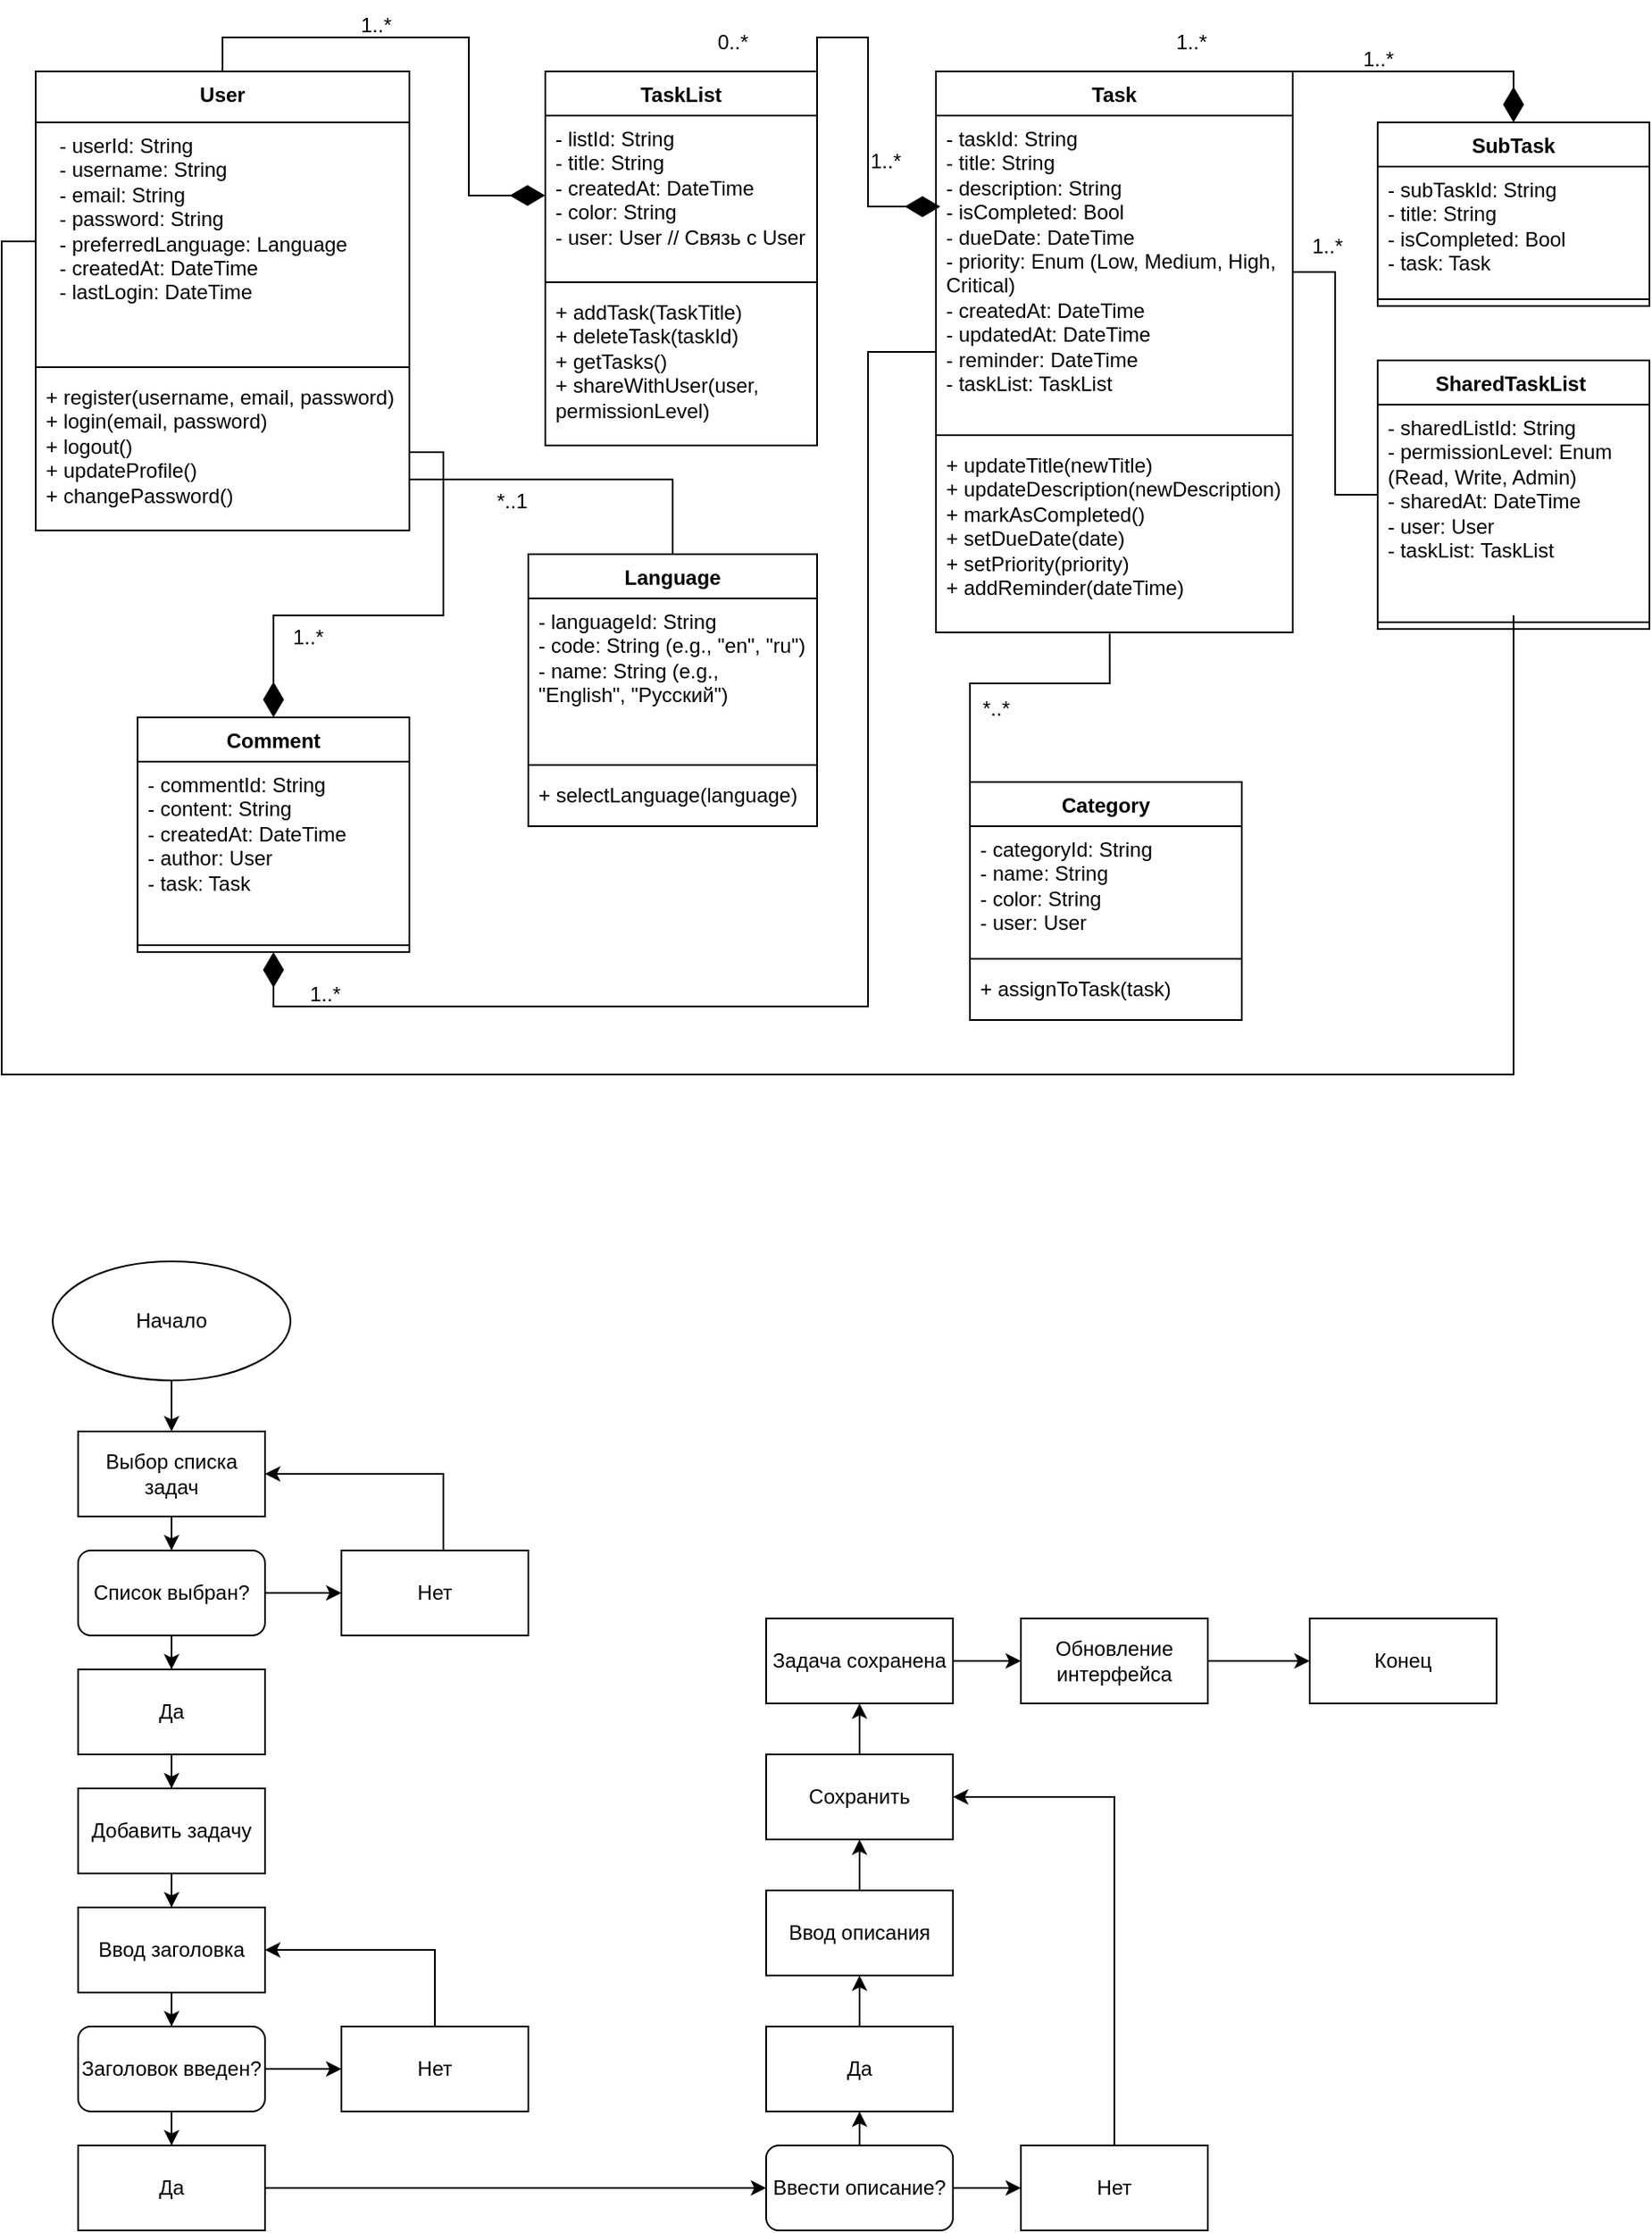 <mxfile version="28.1.2">
  <diagram name="Страница — 1" id="tGWEfFiRvv-h75ZHoLEz">
    <mxGraphModel dx="6367" dy="4299" grid="1" gridSize="10" guides="1" tooltips="1" connect="1" arrows="1" fold="1" page="1" pageScale="1" pageWidth="827" pageHeight="1169" math="0" shadow="0">
      <root>
        <mxCell id="0" />
        <mxCell id="1" parent="0" />
        <mxCell id="YAVZaP2hhUOVwfQvRUSG-3" value="&lt;b&gt;User&lt;/b&gt;" style="swimlane;fontStyle=1;align=center;verticalAlign=top;childLayout=stackLayout;horizontal=1;startSize=30;horizontalStack=0;resizeParent=1;resizeParentMax=0;resizeLast=0;collapsible=1;marginBottom=0;whiteSpace=wrap;html=1;" parent="1" vertex="1">
          <mxGeometry x="-730" y="-1040" width="220" height="270" as="geometry">
            <mxRectangle x="160" y="120" width="130" height="30" as="alternateBounds" />
          </mxGeometry>
        </mxCell>
        <mxCell id="YAVZaP2hhUOVwfQvRUSG-4" value="&lt;p style=&quot;margin: 0px 0px 0px 8px;&quot;&gt;- userId: String&lt;/p&gt;&lt;p style=&quot;margin: 0px 0px 0px 8px;&quot;&gt;- username: String&lt;/p&gt;&lt;p style=&quot;margin: 0px 0px 0px 8px;&quot;&gt;- email: String&lt;/p&gt;&lt;p style=&quot;margin: 0px 0px 0px 8px;&quot;&gt;- password: String&lt;/p&gt;&lt;p style=&quot;margin: 0px 0px 0px 8px;&quot;&gt;- preferredLanguage: Language&lt;/p&gt;&lt;p style=&quot;margin: 0px 0px 0px 8px;&quot;&gt;- createdAt: DateTime&lt;/p&gt;&lt;p style=&quot;margin: 0px 0px 0px 8px;&quot;&gt;- lastLogin: DateTime&lt;/p&gt;" style="text;strokeColor=none;fillColor=none;align=left;verticalAlign=top;spacingLeft=4;spacingRight=4;overflow=hidden;rotatable=0;points=[[0,0.5],[1,0.5]];portConstraint=eastwest;whiteSpace=wrap;html=1;" parent="YAVZaP2hhUOVwfQvRUSG-3" vertex="1">
          <mxGeometry y="30" width="220" height="140" as="geometry" />
        </mxCell>
        <mxCell id="YAVZaP2hhUOVwfQvRUSG-5" value="" style="line;strokeWidth=1;fillColor=none;align=left;verticalAlign=middle;spacingTop=-1;spacingLeft=3;spacingRight=3;rotatable=0;labelPosition=right;points=[];portConstraint=eastwest;strokeColor=inherit;" parent="YAVZaP2hhUOVwfQvRUSG-3" vertex="1">
          <mxGeometry y="170" width="220" height="8" as="geometry" />
        </mxCell>
        <mxCell id="YAVZaP2hhUOVwfQvRUSG-6" value="&lt;div&gt;+ register(username, email, password)&lt;/div&gt;&lt;div&gt;+ login(email, password)&lt;/div&gt;&lt;div&gt;+ logout()&lt;/div&gt;&lt;div&gt;+ updateProfile()&lt;/div&gt;&lt;div&gt;+ changePassword()&lt;/div&gt;" style="text;strokeColor=none;fillColor=none;align=left;verticalAlign=top;spacingLeft=4;spacingRight=4;overflow=hidden;rotatable=0;points=[[0,0.5],[1,0.5]];portConstraint=eastwest;whiteSpace=wrap;html=1;" parent="YAVZaP2hhUOVwfQvRUSG-3" vertex="1">
          <mxGeometry y="178" width="220" height="92" as="geometry" />
        </mxCell>
        <mxCell id="YAVZaP2hhUOVwfQvRUSG-8" value="TaskList" style="swimlane;fontStyle=1;align=center;verticalAlign=top;childLayout=stackLayout;horizontal=1;startSize=26;horizontalStack=0;resizeParent=1;resizeParentMax=0;resizeLast=0;collapsible=1;marginBottom=0;whiteSpace=wrap;html=1;" parent="1" vertex="1">
          <mxGeometry x="-430" y="-1040" width="160" height="220" as="geometry" />
        </mxCell>
        <mxCell id="YAVZaP2hhUOVwfQvRUSG-9" value="&lt;div&gt;- listId: String&lt;/div&gt;&lt;div&gt;- title: String&lt;/div&gt;&lt;div&gt;- createdAt: DateTime&lt;/div&gt;&lt;div&gt;- color: String&lt;/div&gt;&lt;div&gt;- user: User // Связь с User&lt;/div&gt;" style="text;strokeColor=none;fillColor=none;align=left;verticalAlign=top;spacingLeft=4;spacingRight=4;overflow=hidden;rotatable=0;points=[[0,0.5],[1,0.5]];portConstraint=eastwest;whiteSpace=wrap;html=1;" parent="YAVZaP2hhUOVwfQvRUSG-8" vertex="1">
          <mxGeometry y="26" width="160" height="94" as="geometry" />
        </mxCell>
        <mxCell id="YAVZaP2hhUOVwfQvRUSG-10" value="" style="line;strokeWidth=1;fillColor=none;align=left;verticalAlign=middle;spacingTop=-1;spacingLeft=3;spacingRight=3;rotatable=0;labelPosition=right;points=[];portConstraint=eastwest;strokeColor=inherit;" parent="YAVZaP2hhUOVwfQvRUSG-8" vertex="1">
          <mxGeometry y="120" width="160" height="8" as="geometry" />
        </mxCell>
        <mxCell id="YAVZaP2hhUOVwfQvRUSG-11" value="&lt;div&gt;+ addTask(TaskTitle)&lt;/div&gt;&lt;div&gt;+ deleteTask(taskId)&lt;/div&gt;&lt;div&gt;+ getTasks()&lt;/div&gt;&lt;div&gt;+ shareWithUser(user, permissionLevel)&lt;/div&gt;" style="text;strokeColor=none;fillColor=none;align=left;verticalAlign=top;spacingLeft=4;spacingRight=4;overflow=hidden;rotatable=0;points=[[0,0.5],[1,0.5]];portConstraint=eastwest;whiteSpace=wrap;html=1;" parent="YAVZaP2hhUOVwfQvRUSG-8" vertex="1">
          <mxGeometry y="128" width="160" height="92" as="geometry" />
        </mxCell>
        <mxCell id="6qNBb5y8GbXvh-gz_hWj-36" style="edgeStyle=orthogonalEdgeStyle;rounded=0;orthogonalLoop=1;jettySize=auto;html=1;entryX=0.5;entryY=0;entryDx=0;entryDy=0;endArrow=none;endFill=0;exitX=0.487;exitY=1.007;exitDx=0;exitDy=0;exitPerimeter=0;" edge="1" parent="1" source="YAVZaP2hhUOVwfQvRUSG-15" target="YAVZaP2hhUOVwfQvRUSG-16">
          <mxGeometry relative="1" as="geometry">
            <Array as="points">
              <mxPoint x="-98" y="-680" />
              <mxPoint x="-180" y="-680" />
              <mxPoint x="-180" y="-622" />
            </Array>
          </mxGeometry>
        </mxCell>
        <mxCell id="6qNBb5y8GbXvh-gz_hWj-38" style="edgeStyle=orthogonalEdgeStyle;rounded=0;orthogonalLoop=1;jettySize=auto;html=1;entryX=0.5;entryY=1;entryDx=0;entryDy=0;endArrow=diamondThin;endFill=1;strokeWidth=1;endSize=18;" edge="1" parent="1" source="YAVZaP2hhUOVwfQvRUSG-12" target="6qNBb5y8GbXvh-gz_hWj-15">
          <mxGeometry relative="1" as="geometry">
            <Array as="points">
              <mxPoint x="-240" y="-875" />
              <mxPoint x="-240" y="-490" />
              <mxPoint x="-590" y="-490" />
            </Array>
          </mxGeometry>
        </mxCell>
        <mxCell id="YAVZaP2hhUOVwfQvRUSG-12" value="Task" style="swimlane;fontStyle=1;align=center;verticalAlign=top;childLayout=stackLayout;horizontal=1;startSize=26;horizontalStack=0;resizeParent=1;resizeParentMax=0;resizeLast=0;collapsible=1;marginBottom=0;whiteSpace=wrap;html=1;" parent="1" vertex="1">
          <mxGeometry x="-200" y="-1040" width="210" height="330" as="geometry" />
        </mxCell>
        <mxCell id="YAVZaP2hhUOVwfQvRUSG-13" value="&lt;div&gt;- taskId: String&lt;/div&gt;&lt;div&gt;- title: String&lt;/div&gt;&lt;div&gt;- description: String&lt;/div&gt;&lt;div&gt;- isCompleted: Bool&lt;/div&gt;&lt;div&gt;- dueDate: DateTime&lt;/div&gt;&lt;div&gt;- priority: Enum (Low, Medium, High, Critical)&lt;/div&gt;&lt;div&gt;- createdAt: DateTime&lt;/div&gt;&lt;div&gt;- updatedAt: DateTime&lt;/div&gt;&lt;div&gt;- reminder: DateTime&lt;/div&gt;&lt;div&gt;- taskList: TaskList&lt;/div&gt;" style="text;strokeColor=none;fillColor=none;align=left;verticalAlign=top;spacingLeft=4;spacingRight=4;overflow=hidden;rotatable=0;points=[[0,0.5],[1,0.5]];portConstraint=eastwest;whiteSpace=wrap;html=1;" parent="YAVZaP2hhUOVwfQvRUSG-12" vertex="1">
          <mxGeometry y="26" width="210" height="184" as="geometry" />
        </mxCell>
        <mxCell id="YAVZaP2hhUOVwfQvRUSG-14" value="" style="line;strokeWidth=1;fillColor=none;align=left;verticalAlign=middle;spacingTop=-1;spacingLeft=3;spacingRight=3;rotatable=0;labelPosition=right;points=[];portConstraint=eastwest;strokeColor=inherit;" parent="YAVZaP2hhUOVwfQvRUSG-12" vertex="1">
          <mxGeometry y="210" width="210" height="8" as="geometry" />
        </mxCell>
        <mxCell id="YAVZaP2hhUOVwfQvRUSG-15" value="&lt;div&gt;+ updateTitle(newTitle)&lt;/div&gt;&lt;div&gt;+ updateDescription(newDescription)&lt;/div&gt;&lt;div&gt;+ markAsCompleted()&lt;/div&gt;&lt;div&gt;+ setDueDate(date)&lt;/div&gt;&lt;div&gt;+ setPriority(priority)&lt;/div&gt;&lt;div&gt;+ addReminder(dateTime)&lt;/div&gt;" style="text;strokeColor=none;fillColor=none;align=left;verticalAlign=top;spacingLeft=4;spacingRight=4;overflow=hidden;rotatable=0;points=[[0,0.5],[1,0.5]];portConstraint=eastwest;whiteSpace=wrap;html=1;" parent="YAVZaP2hhUOVwfQvRUSG-12" vertex="1">
          <mxGeometry y="218" width="210" height="112" as="geometry" />
        </mxCell>
        <mxCell id="YAVZaP2hhUOVwfQvRUSG-16" value="Category" style="swimlane;fontStyle=1;align=center;verticalAlign=top;childLayout=stackLayout;horizontal=1;startSize=26;horizontalStack=0;resizeParent=1;resizeParentMax=0;resizeLast=0;collapsible=1;marginBottom=0;whiteSpace=wrap;html=1;" parent="1" vertex="1">
          <mxGeometry x="-180" y="-622" width="160" height="140" as="geometry" />
        </mxCell>
        <mxCell id="YAVZaP2hhUOVwfQvRUSG-17" value="&lt;div&gt;- categoryId: String&lt;/div&gt;&lt;div&gt;- name: String&lt;/div&gt;&lt;div&gt;- color: String&lt;/div&gt;&lt;div&gt;- user: User&lt;/div&gt;" style="text;strokeColor=none;fillColor=none;align=left;verticalAlign=top;spacingLeft=4;spacingRight=4;overflow=hidden;rotatable=0;points=[[0,0.5],[1,0.5]];portConstraint=eastwest;whiteSpace=wrap;html=1;" parent="YAVZaP2hhUOVwfQvRUSG-16" vertex="1">
          <mxGeometry y="26" width="160" height="74" as="geometry" />
        </mxCell>
        <mxCell id="YAVZaP2hhUOVwfQvRUSG-18" value="" style="line;strokeWidth=1;fillColor=none;align=left;verticalAlign=middle;spacingTop=-1;spacingLeft=3;spacingRight=3;rotatable=0;labelPosition=right;points=[];portConstraint=eastwest;strokeColor=inherit;" parent="YAVZaP2hhUOVwfQvRUSG-16" vertex="1">
          <mxGeometry y="100" width="160" height="8" as="geometry" />
        </mxCell>
        <mxCell id="YAVZaP2hhUOVwfQvRUSG-19" value="+ assignToTask(task)" style="text;strokeColor=none;fillColor=none;align=left;verticalAlign=top;spacingLeft=4;spacingRight=4;overflow=hidden;rotatable=0;points=[[0,0.5],[1,0.5]];portConstraint=eastwest;whiteSpace=wrap;html=1;" parent="YAVZaP2hhUOVwfQvRUSG-16" vertex="1">
          <mxGeometry y="108" width="160" height="32" as="geometry" />
        </mxCell>
        <mxCell id="YAVZaP2hhUOVwfQvRUSG-32" style="edgeStyle=orthogonalEdgeStyle;rounded=0;orthogonalLoop=1;jettySize=auto;html=1;startArrow=diamondThin;startFill=1;startSize=18;endSize=6;targetPerimeterSpacing=0;exitX=0;exitY=0.5;exitDx=0;exitDy=0;entryX=0.5;entryY=0;entryDx=0;entryDy=0;endArrow=none;endFill=0;" parent="1" source="YAVZaP2hhUOVwfQvRUSG-9" target="YAVZaP2hhUOVwfQvRUSG-3" edge="1">
          <mxGeometry relative="1" as="geometry" />
        </mxCell>
        <mxCell id="YAVZaP2hhUOVwfQvRUSG-34" value="Language" style="swimlane;fontStyle=1;align=center;verticalAlign=top;childLayout=stackLayout;horizontal=1;startSize=26;horizontalStack=0;resizeParent=1;resizeParentMax=0;resizeLast=0;collapsible=1;marginBottom=0;whiteSpace=wrap;html=1;" parent="1" vertex="1">
          <mxGeometry x="-440" y="-756" width="170" height="160" as="geometry" />
        </mxCell>
        <mxCell id="YAVZaP2hhUOVwfQvRUSG-35" value="&lt;div&gt;- languageId: String&lt;/div&gt;&lt;div&gt;- code: String (e.g., &quot;en&quot;, &quot;ru&quot;)&lt;/div&gt;&lt;div&gt;- name: String (e.g., &quot;English&quot;, &quot;Русский&quot;)&lt;/div&gt;" style="text;strokeColor=none;fillColor=none;align=left;verticalAlign=top;spacingLeft=4;spacingRight=4;overflow=hidden;rotatable=0;points=[[0,0.5],[1,0.5]];portConstraint=eastwest;whiteSpace=wrap;html=1;" parent="YAVZaP2hhUOVwfQvRUSG-34" vertex="1">
          <mxGeometry y="26" width="170" height="94" as="geometry" />
        </mxCell>
        <mxCell id="YAVZaP2hhUOVwfQvRUSG-36" value="" style="line;strokeWidth=1;fillColor=none;align=left;verticalAlign=middle;spacingTop=-1;spacingLeft=3;spacingRight=3;rotatable=0;labelPosition=right;points=[];portConstraint=eastwest;strokeColor=inherit;" parent="YAVZaP2hhUOVwfQvRUSG-34" vertex="1">
          <mxGeometry y="120" width="170" height="8" as="geometry" />
        </mxCell>
        <mxCell id="YAVZaP2hhUOVwfQvRUSG-37" value="+ selectLanguage(language)" style="text;strokeColor=none;fillColor=none;align=left;verticalAlign=top;spacingLeft=4;spacingRight=4;overflow=hidden;rotatable=0;points=[[0,0.5],[1,0.5]];portConstraint=eastwest;whiteSpace=wrap;html=1;" parent="YAVZaP2hhUOVwfQvRUSG-34" vertex="1">
          <mxGeometry y="128" width="170" height="32" as="geometry" />
        </mxCell>
        <mxCell id="YAVZaP2hhUOVwfQvRUSG-43" style="edgeStyle=orthogonalEdgeStyle;rounded=0;orthogonalLoop=1;jettySize=auto;html=1;entryX=0.5;entryY=0;entryDx=0;entryDy=0;" parent="1" source="YAVZaP2hhUOVwfQvRUSG-41" target="YAVZaP2hhUOVwfQvRUSG-42" edge="1">
          <mxGeometry relative="1" as="geometry" />
        </mxCell>
        <mxCell id="YAVZaP2hhUOVwfQvRUSG-41" value="Начало" style="ellipse;whiteSpace=wrap;html=1;" parent="1" vertex="1">
          <mxGeometry x="-720" y="-340" width="140" height="70" as="geometry" />
        </mxCell>
        <mxCell id="YAVZaP2hhUOVwfQvRUSG-49" style="edgeStyle=orthogonalEdgeStyle;rounded=0;orthogonalLoop=1;jettySize=auto;html=1;" parent="1" source="YAVZaP2hhUOVwfQvRUSG-42" target="YAVZaP2hhUOVwfQvRUSG-44" edge="1">
          <mxGeometry relative="1" as="geometry" />
        </mxCell>
        <mxCell id="YAVZaP2hhUOVwfQvRUSG-42" value="Выбор списка задач" style="html=1;whiteSpace=wrap;" parent="1" vertex="1">
          <mxGeometry x="-705" y="-240" width="110" height="50" as="geometry" />
        </mxCell>
        <mxCell id="YAVZaP2hhUOVwfQvRUSG-50" style="edgeStyle=orthogonalEdgeStyle;rounded=0;orthogonalLoop=1;jettySize=auto;html=1;entryX=0.5;entryY=0;entryDx=0;entryDy=0;" parent="1" source="YAVZaP2hhUOVwfQvRUSG-44" target="YAVZaP2hhUOVwfQvRUSG-47" edge="1">
          <mxGeometry relative="1" as="geometry" />
        </mxCell>
        <mxCell id="YAVZaP2hhUOVwfQvRUSG-51" style="edgeStyle=orthogonalEdgeStyle;rounded=0;orthogonalLoop=1;jettySize=auto;html=1;entryX=0;entryY=0.5;entryDx=0;entryDy=0;" parent="1" source="YAVZaP2hhUOVwfQvRUSG-44" target="YAVZaP2hhUOVwfQvRUSG-48" edge="1">
          <mxGeometry relative="1" as="geometry" />
        </mxCell>
        <mxCell id="YAVZaP2hhUOVwfQvRUSG-44" value="Список выбран?" style="html=1;whiteSpace=wrap;rounded=1;" parent="1" vertex="1">
          <mxGeometry x="-705" y="-170" width="110" height="50" as="geometry" />
        </mxCell>
        <mxCell id="YAVZaP2hhUOVwfQvRUSG-54" style="edgeStyle=orthogonalEdgeStyle;rounded=0;orthogonalLoop=1;jettySize=auto;html=1;" parent="1" source="YAVZaP2hhUOVwfQvRUSG-47" target="YAVZaP2hhUOVwfQvRUSG-53" edge="1">
          <mxGeometry relative="1" as="geometry" />
        </mxCell>
        <mxCell id="YAVZaP2hhUOVwfQvRUSG-47" value="Да" style="html=1;whiteSpace=wrap;" parent="1" vertex="1">
          <mxGeometry x="-705" y="-100" width="110" height="50" as="geometry" />
        </mxCell>
        <mxCell id="YAVZaP2hhUOVwfQvRUSG-52" style="edgeStyle=orthogonalEdgeStyle;rounded=0;orthogonalLoop=1;jettySize=auto;html=1;entryX=1;entryY=0.5;entryDx=0;entryDy=0;" parent="1" source="YAVZaP2hhUOVwfQvRUSG-48" target="YAVZaP2hhUOVwfQvRUSG-42" edge="1">
          <mxGeometry relative="1" as="geometry">
            <Array as="points">
              <mxPoint x="-490" y="-215" />
            </Array>
          </mxGeometry>
        </mxCell>
        <mxCell id="YAVZaP2hhUOVwfQvRUSG-48" value="Нет" style="html=1;whiteSpace=wrap;" parent="1" vertex="1">
          <mxGeometry x="-550" y="-170" width="110" height="50" as="geometry" />
        </mxCell>
        <mxCell id="YAVZaP2hhUOVwfQvRUSG-58" style="edgeStyle=orthogonalEdgeStyle;rounded=0;orthogonalLoop=1;jettySize=auto;html=1;entryX=0.5;entryY=0;entryDx=0;entryDy=0;" parent="1" source="YAVZaP2hhUOVwfQvRUSG-53" target="YAVZaP2hhUOVwfQvRUSG-55" edge="1">
          <mxGeometry relative="1" as="geometry" />
        </mxCell>
        <mxCell id="YAVZaP2hhUOVwfQvRUSG-53" value="Добавить задачу" style="html=1;whiteSpace=wrap;" parent="1" vertex="1">
          <mxGeometry x="-705" y="-30" width="110" height="50" as="geometry" />
        </mxCell>
        <mxCell id="YAVZaP2hhUOVwfQvRUSG-59" style="edgeStyle=orthogonalEdgeStyle;rounded=0;orthogonalLoop=1;jettySize=auto;html=1;" parent="1" source="YAVZaP2hhUOVwfQvRUSG-55" target="YAVZaP2hhUOVwfQvRUSG-56" edge="1">
          <mxGeometry relative="1" as="geometry" />
        </mxCell>
        <mxCell id="YAVZaP2hhUOVwfQvRUSG-55" value="Ввод заголовка" style="html=1;whiteSpace=wrap;" parent="1" vertex="1">
          <mxGeometry x="-705" y="40" width="110" height="50" as="geometry" />
        </mxCell>
        <mxCell id="YAVZaP2hhUOVwfQvRUSG-62" style="edgeStyle=orthogonalEdgeStyle;rounded=0;orthogonalLoop=1;jettySize=auto;html=1;entryX=0.5;entryY=0;entryDx=0;entryDy=0;" parent="1" source="YAVZaP2hhUOVwfQvRUSG-56" target="YAVZaP2hhUOVwfQvRUSG-60" edge="1">
          <mxGeometry relative="1" as="geometry" />
        </mxCell>
        <mxCell id="YAVZaP2hhUOVwfQvRUSG-63" style="edgeStyle=orthogonalEdgeStyle;rounded=0;orthogonalLoop=1;jettySize=auto;html=1;entryX=0;entryY=0.5;entryDx=0;entryDy=0;" parent="1" source="YAVZaP2hhUOVwfQvRUSG-56" target="YAVZaP2hhUOVwfQvRUSG-61" edge="1">
          <mxGeometry relative="1" as="geometry" />
        </mxCell>
        <mxCell id="YAVZaP2hhUOVwfQvRUSG-56" value="Заголовок введен?" style="html=1;whiteSpace=wrap;rounded=1;" parent="1" vertex="1">
          <mxGeometry x="-705" y="110" width="110" height="50" as="geometry" />
        </mxCell>
        <mxCell id="YAVZaP2hhUOVwfQvRUSG-66" style="edgeStyle=orthogonalEdgeStyle;rounded=0;orthogonalLoop=1;jettySize=auto;html=1;" parent="1" source="YAVZaP2hhUOVwfQvRUSG-60" target="YAVZaP2hhUOVwfQvRUSG-65" edge="1">
          <mxGeometry relative="1" as="geometry" />
        </mxCell>
        <mxCell id="YAVZaP2hhUOVwfQvRUSG-60" value="Да" style="html=1;whiteSpace=wrap;" parent="1" vertex="1">
          <mxGeometry x="-705" y="180" width="110" height="50" as="geometry" />
        </mxCell>
        <mxCell id="YAVZaP2hhUOVwfQvRUSG-64" style="edgeStyle=orthogonalEdgeStyle;rounded=0;orthogonalLoop=1;jettySize=auto;html=1;entryX=1;entryY=0.5;entryDx=0;entryDy=0;" parent="1" source="YAVZaP2hhUOVwfQvRUSG-61" target="YAVZaP2hhUOVwfQvRUSG-55" edge="1">
          <mxGeometry relative="1" as="geometry">
            <Array as="points">
              <mxPoint x="-495" y="65" />
            </Array>
          </mxGeometry>
        </mxCell>
        <mxCell id="YAVZaP2hhUOVwfQvRUSG-61" value="Нет" style="html=1;whiteSpace=wrap;" parent="1" vertex="1">
          <mxGeometry x="-550" y="110" width="110" height="50" as="geometry" />
        </mxCell>
        <mxCell id="YAVZaP2hhUOVwfQvRUSG-69" style="edgeStyle=orthogonalEdgeStyle;rounded=0;orthogonalLoop=1;jettySize=auto;html=1;entryX=0.5;entryY=1;entryDx=0;entryDy=0;" parent="1" source="YAVZaP2hhUOVwfQvRUSG-65" target="YAVZaP2hhUOVwfQvRUSG-67" edge="1">
          <mxGeometry relative="1" as="geometry" />
        </mxCell>
        <mxCell id="YAVZaP2hhUOVwfQvRUSG-70" style="edgeStyle=orthogonalEdgeStyle;rounded=0;orthogonalLoop=1;jettySize=auto;html=1;entryX=0;entryY=0.5;entryDx=0;entryDy=0;" parent="1" source="YAVZaP2hhUOVwfQvRUSG-65" target="YAVZaP2hhUOVwfQvRUSG-68" edge="1">
          <mxGeometry relative="1" as="geometry" />
        </mxCell>
        <mxCell id="YAVZaP2hhUOVwfQvRUSG-65" value="Ввести описание?" style="html=1;whiteSpace=wrap;rounded=1;" parent="1" vertex="1">
          <mxGeometry x="-300" y="180" width="110" height="50" as="geometry" />
        </mxCell>
        <mxCell id="YAVZaP2hhUOVwfQvRUSG-72" style="edgeStyle=orthogonalEdgeStyle;rounded=0;orthogonalLoop=1;jettySize=auto;html=1;" parent="1" source="YAVZaP2hhUOVwfQvRUSG-67" target="YAVZaP2hhUOVwfQvRUSG-71" edge="1">
          <mxGeometry relative="1" as="geometry" />
        </mxCell>
        <mxCell id="YAVZaP2hhUOVwfQvRUSG-67" value="Да" style="html=1;whiteSpace=wrap;" parent="1" vertex="1">
          <mxGeometry x="-300" y="110" width="110" height="50" as="geometry" />
        </mxCell>
        <mxCell id="YAVZaP2hhUOVwfQvRUSG-75" style="edgeStyle=orthogonalEdgeStyle;rounded=0;orthogonalLoop=1;jettySize=auto;html=1;entryX=1;entryY=0.5;entryDx=0;entryDy=0;" parent="1" source="YAVZaP2hhUOVwfQvRUSG-68" target="YAVZaP2hhUOVwfQvRUSG-73" edge="1">
          <mxGeometry relative="1" as="geometry">
            <Array as="points">
              <mxPoint x="-95" y="-25" />
            </Array>
          </mxGeometry>
        </mxCell>
        <mxCell id="YAVZaP2hhUOVwfQvRUSG-68" value="Нет" style="html=1;whiteSpace=wrap;" parent="1" vertex="1">
          <mxGeometry x="-150" y="180" width="110" height="50" as="geometry" />
        </mxCell>
        <mxCell id="YAVZaP2hhUOVwfQvRUSG-74" value="" style="edgeStyle=orthogonalEdgeStyle;rounded=0;orthogonalLoop=1;jettySize=auto;html=1;" parent="1" source="YAVZaP2hhUOVwfQvRUSG-71" target="YAVZaP2hhUOVwfQvRUSG-73" edge="1">
          <mxGeometry relative="1" as="geometry" />
        </mxCell>
        <mxCell id="YAVZaP2hhUOVwfQvRUSG-71" value="Ввод описания" style="html=1;whiteSpace=wrap;" parent="1" vertex="1">
          <mxGeometry x="-300" y="30" width="110" height="50" as="geometry" />
        </mxCell>
        <mxCell id="YAVZaP2hhUOVwfQvRUSG-77" value="" style="edgeStyle=orthogonalEdgeStyle;rounded=0;orthogonalLoop=1;jettySize=auto;html=1;" parent="1" source="YAVZaP2hhUOVwfQvRUSG-73" target="YAVZaP2hhUOVwfQvRUSG-76" edge="1">
          <mxGeometry relative="1" as="geometry" />
        </mxCell>
        <mxCell id="YAVZaP2hhUOVwfQvRUSG-73" value="Сохранить" style="html=1;whiteSpace=wrap;" parent="1" vertex="1">
          <mxGeometry x="-300" y="-50" width="110" height="50" as="geometry" />
        </mxCell>
        <mxCell id="YAVZaP2hhUOVwfQvRUSG-79" value="" style="edgeStyle=orthogonalEdgeStyle;rounded=0;orthogonalLoop=1;jettySize=auto;html=1;" parent="1" source="YAVZaP2hhUOVwfQvRUSG-76" target="YAVZaP2hhUOVwfQvRUSG-78" edge="1">
          <mxGeometry relative="1" as="geometry" />
        </mxCell>
        <mxCell id="YAVZaP2hhUOVwfQvRUSG-76" value="Задача сохранена" style="html=1;whiteSpace=wrap;" parent="1" vertex="1">
          <mxGeometry x="-300" y="-130" width="110" height="50" as="geometry" />
        </mxCell>
        <mxCell id="YAVZaP2hhUOVwfQvRUSG-81" value="" style="edgeStyle=orthogonalEdgeStyle;rounded=0;orthogonalLoop=1;jettySize=auto;html=1;" parent="1" source="YAVZaP2hhUOVwfQvRUSG-78" target="YAVZaP2hhUOVwfQvRUSG-80" edge="1">
          <mxGeometry relative="1" as="geometry" />
        </mxCell>
        <mxCell id="YAVZaP2hhUOVwfQvRUSG-78" value="Обновление интерфейса" style="html=1;whiteSpace=wrap;" parent="1" vertex="1">
          <mxGeometry x="-150" y="-130" width="110" height="50" as="geometry" />
        </mxCell>
        <mxCell id="YAVZaP2hhUOVwfQvRUSG-80" value="Конец" style="html=1;whiteSpace=wrap;" parent="1" vertex="1">
          <mxGeometry x="20" y="-130" width="110" height="50" as="geometry" />
        </mxCell>
        <mxCell id="YAVZaP2hhUOVwfQvRUSG-83" value="0..*" style="text;html=1;align=center;verticalAlign=middle;resizable=0;points=[];autosize=1;strokeColor=none;fillColor=none;" parent="1" vertex="1">
          <mxGeometry x="-340" y="-1072" width="40" height="30" as="geometry" />
        </mxCell>
        <mxCell id="YAVZaP2hhUOVwfQvRUSG-84" value="1..*" style="text;html=1;align=center;verticalAlign=middle;resizable=0;points=[];autosize=1;strokeColor=none;fillColor=none;" parent="1" vertex="1">
          <mxGeometry x="-70" y="-1072" width="40" height="30" as="geometry" />
        </mxCell>
        <mxCell id="6qNBb5y8GbXvh-gz_hWj-5" value="SubTask" style="swimlane;fontStyle=1;align=center;verticalAlign=top;childLayout=stackLayout;horizontal=1;startSize=26;horizontalStack=0;resizeParent=1;resizeParentMax=0;resizeLast=0;collapsible=1;marginBottom=0;whiteSpace=wrap;html=1;" vertex="1" parent="1">
          <mxGeometry x="60" y="-1010" width="160" height="108" as="geometry" />
        </mxCell>
        <mxCell id="6qNBb5y8GbXvh-gz_hWj-6" value="&lt;div&gt;- subTaskId: String&lt;/div&gt;&lt;div&gt;- title: String&lt;/div&gt;&lt;div&gt;- isCompleted: Bool&lt;/div&gt;&lt;div&gt;- task: Task&lt;/div&gt;" style="text;strokeColor=none;fillColor=none;align=left;verticalAlign=top;spacingLeft=4;spacingRight=4;overflow=hidden;rotatable=0;points=[[0,0.5],[1,0.5]];portConstraint=eastwest;whiteSpace=wrap;html=1;" vertex="1" parent="6qNBb5y8GbXvh-gz_hWj-5">
          <mxGeometry y="26" width="160" height="74" as="geometry" />
        </mxCell>
        <mxCell id="6qNBb5y8GbXvh-gz_hWj-7" value="" style="line;strokeWidth=1;fillColor=none;align=left;verticalAlign=middle;spacingTop=-1;spacingLeft=3;spacingRight=3;rotatable=0;labelPosition=right;points=[];portConstraint=eastwest;strokeColor=inherit;" vertex="1" parent="6qNBb5y8GbXvh-gz_hWj-5">
          <mxGeometry y="100" width="160" height="8" as="geometry" />
        </mxCell>
        <mxCell id="6qNBb5y8GbXvh-gz_hWj-15" value="Comment" style="swimlane;fontStyle=1;align=center;verticalAlign=top;childLayout=stackLayout;horizontal=1;startSize=26;horizontalStack=0;resizeParent=1;resizeParentMax=0;resizeLast=0;collapsible=1;marginBottom=0;whiteSpace=wrap;html=1;" vertex="1" parent="1">
          <mxGeometry x="-670" y="-660" width="160" height="138" as="geometry" />
        </mxCell>
        <mxCell id="6qNBb5y8GbXvh-gz_hWj-16" value="&lt;div&gt;- commentId: String&lt;/div&gt;&lt;div&gt;- content: String&lt;/div&gt;&lt;div&gt;- createdAt: DateTime&lt;/div&gt;&lt;div&gt;- author: User&lt;/div&gt;&lt;div&gt;- task: Task&lt;/div&gt;" style="text;strokeColor=none;fillColor=none;align=left;verticalAlign=top;spacingLeft=4;spacingRight=4;overflow=hidden;rotatable=0;points=[[0,0.5],[1,0.5]];portConstraint=eastwest;whiteSpace=wrap;html=1;" vertex="1" parent="6qNBb5y8GbXvh-gz_hWj-15">
          <mxGeometry y="26" width="160" height="104" as="geometry" />
        </mxCell>
        <mxCell id="6qNBb5y8GbXvh-gz_hWj-17" value="" style="line;strokeWidth=1;fillColor=none;align=left;verticalAlign=middle;spacingTop=-1;spacingLeft=3;spacingRight=3;rotatable=0;labelPosition=right;points=[];portConstraint=eastwest;strokeColor=inherit;" vertex="1" parent="6qNBb5y8GbXvh-gz_hWj-15">
          <mxGeometry y="130" width="160" height="8" as="geometry" />
        </mxCell>
        <mxCell id="6qNBb5y8GbXvh-gz_hWj-19" value="SharedTaskList&amp;nbsp;" style="swimlane;fontStyle=1;align=center;verticalAlign=top;childLayout=stackLayout;horizontal=1;startSize=26;horizontalStack=0;resizeParent=1;resizeParentMax=0;resizeLast=0;collapsible=1;marginBottom=0;whiteSpace=wrap;html=1;" vertex="1" parent="1">
          <mxGeometry x="60" y="-870" width="160" height="158" as="geometry" />
        </mxCell>
        <mxCell id="6qNBb5y8GbXvh-gz_hWj-20" value="&lt;div&gt;- sharedListId: String&lt;/div&gt;&lt;div&gt;- permissionLevel: Enum (Read, Write, Admin)&lt;/div&gt;&lt;div&gt;- sharedAt: DateTime&lt;/div&gt;&lt;div&gt;- user: User&lt;/div&gt;&lt;div&gt;- taskList: TaskList&lt;/div&gt;" style="text;strokeColor=none;fillColor=none;align=left;verticalAlign=top;spacingLeft=4;spacingRight=4;overflow=hidden;rotatable=0;points=[[0,0.5],[1,0.5]];portConstraint=eastwest;whiteSpace=wrap;html=1;" vertex="1" parent="6qNBb5y8GbXvh-gz_hWj-19">
          <mxGeometry y="26" width="160" height="124" as="geometry" />
        </mxCell>
        <mxCell id="6qNBb5y8GbXvh-gz_hWj-21" value="" style="line;strokeWidth=1;fillColor=none;align=left;verticalAlign=middle;spacingTop=-1;spacingLeft=3;spacingRight=3;rotatable=0;labelPosition=right;points=[];portConstraint=eastwest;strokeColor=inherit;" vertex="1" parent="6qNBb5y8GbXvh-gz_hWj-19">
          <mxGeometry y="150" width="160" height="8" as="geometry" />
        </mxCell>
        <mxCell id="6qNBb5y8GbXvh-gz_hWj-23" value="1..*" style="text;html=1;align=center;verticalAlign=middle;resizable=0;points=[];autosize=1;strokeColor=none;fillColor=none;" vertex="1" parent="1">
          <mxGeometry x="-550" y="-1082" width="40" height="30" as="geometry" />
        </mxCell>
        <mxCell id="6qNBb5y8GbXvh-gz_hWj-24" style="edgeStyle=orthogonalEdgeStyle;rounded=0;orthogonalLoop=1;jettySize=auto;html=1;entryX=0.5;entryY=0;entryDx=0;entryDy=0;endArrow=none;endFill=0;" edge="1" parent="1" source="YAVZaP2hhUOVwfQvRUSG-6" target="YAVZaP2hhUOVwfQvRUSG-34">
          <mxGeometry relative="1" as="geometry">
            <Array as="points">
              <mxPoint x="-355" y="-800" />
            </Array>
          </mxGeometry>
        </mxCell>
        <mxCell id="6qNBb5y8GbXvh-gz_hWj-25" value="*..1" style="text;html=1;align=center;verticalAlign=middle;resizable=0;points=[];autosize=1;strokeColor=none;fillColor=none;" vertex="1" parent="1">
          <mxGeometry x="-470" y="-802" width="40" height="30" as="geometry" />
        </mxCell>
        <mxCell id="6qNBb5y8GbXvh-gz_hWj-26" style="edgeStyle=orthogonalEdgeStyle;rounded=0;orthogonalLoop=1;jettySize=auto;html=1;startArrow=diamondThin;startFill=1;startSize=18;endSize=6;targetPerimeterSpacing=0;exitX=0.5;exitY=0;exitDx=0;exitDy=0;entryX=1;entryY=0.5;entryDx=0;entryDy=0;endArrow=none;endFill=0;" edge="1" parent="1" source="6qNBb5y8GbXvh-gz_hWj-15" target="YAVZaP2hhUOVwfQvRUSG-6">
          <mxGeometry relative="1" as="geometry">
            <mxPoint x="-270" y="-817" as="sourcePoint" />
            <mxPoint x="-460" y="-890" as="targetPoint" />
          </mxGeometry>
        </mxCell>
        <mxCell id="6qNBb5y8GbXvh-gz_hWj-27" value="1..*" style="text;html=1;align=center;verticalAlign=middle;resizable=0;points=[];autosize=1;strokeColor=none;fillColor=none;" vertex="1" parent="1">
          <mxGeometry x="-590" y="-722" width="40" height="30" as="geometry" />
        </mxCell>
        <mxCell id="6qNBb5y8GbXvh-gz_hWj-30" style="edgeStyle=orthogonalEdgeStyle;rounded=0;orthogonalLoop=1;jettySize=auto;html=1;startArrow=diamondThin;startFill=1;startSize=18;endSize=6;targetPerimeterSpacing=0;exitX=0.012;exitY=0.291;exitDx=0;exitDy=0;entryX=1;entryY=0;entryDx=0;entryDy=0;endArrow=none;endFill=0;exitPerimeter=0;" edge="1" parent="1" source="YAVZaP2hhUOVwfQvRUSG-13" target="YAVZaP2hhUOVwfQvRUSG-8">
          <mxGeometry relative="1" as="geometry">
            <mxPoint x="-290" y="-917" as="sourcePoint" />
            <mxPoint x="-480" y="-990" as="targetPoint" />
          </mxGeometry>
        </mxCell>
        <mxCell id="6qNBb5y8GbXvh-gz_hWj-31" value="1..*" style="text;html=1;align=center;verticalAlign=middle;resizable=0;points=[];autosize=1;strokeColor=none;fillColor=none;" vertex="1" parent="1">
          <mxGeometry x="-250" y="-1002" width="40" height="30" as="geometry" />
        </mxCell>
        <mxCell id="6qNBb5y8GbXvh-gz_hWj-32" style="edgeStyle=orthogonalEdgeStyle;rounded=0;orthogonalLoop=1;jettySize=auto;html=1;endArrow=none;endFill=0;" edge="1" parent="1" source="YAVZaP2hhUOVwfQvRUSG-13" target="6qNBb5y8GbXvh-gz_hWj-19">
          <mxGeometry relative="1" as="geometry" />
        </mxCell>
        <mxCell id="6qNBb5y8GbXvh-gz_hWj-33" value="1..*" style="text;html=1;align=center;verticalAlign=middle;resizable=0;points=[];autosize=1;strokeColor=none;fillColor=none;" vertex="1" parent="1">
          <mxGeometry x="10" y="-952" width="40" height="30" as="geometry" />
        </mxCell>
        <mxCell id="6qNBb5y8GbXvh-gz_hWj-34" style="edgeStyle=orthogonalEdgeStyle;rounded=0;orthogonalLoop=1;jettySize=auto;html=1;startArrow=diamondThin;startFill=1;startSize=18;endSize=6;targetPerimeterSpacing=0;exitX=0.5;exitY=0;exitDx=0;exitDy=0;entryX=1;entryY=0;entryDx=0;entryDy=0;endArrow=none;endFill=0;" edge="1" parent="1" source="6qNBb5y8GbXvh-gz_hWj-5" target="YAVZaP2hhUOVwfQvRUSG-12">
          <mxGeometry relative="1" as="geometry">
            <mxPoint x="240" y="-497" as="sourcePoint" />
            <mxPoint x="50" y="-570" as="targetPoint" />
          </mxGeometry>
        </mxCell>
        <mxCell id="6qNBb5y8GbXvh-gz_hWj-35" value="1..*" style="text;html=1;align=center;verticalAlign=middle;resizable=0;points=[];autosize=1;strokeColor=none;fillColor=none;" vertex="1" parent="1">
          <mxGeometry x="40" y="-1062" width="40" height="30" as="geometry" />
        </mxCell>
        <mxCell id="6qNBb5y8GbXvh-gz_hWj-37" value="*..*" style="text;html=1;align=center;verticalAlign=middle;resizable=0;points=[];autosize=1;strokeColor=none;fillColor=none;" vertex="1" parent="1">
          <mxGeometry x="-185" y="-680" width="40" height="30" as="geometry" />
        </mxCell>
        <mxCell id="6qNBb5y8GbXvh-gz_hWj-39" value="1..*" style="text;html=1;align=center;verticalAlign=middle;resizable=0;points=[];autosize=1;strokeColor=none;fillColor=none;" vertex="1" parent="1">
          <mxGeometry x="-580" y="-512" width="40" height="30" as="geometry" />
        </mxCell>
        <mxCell id="6qNBb5y8GbXvh-gz_hWj-41" style="edgeStyle=orthogonalEdgeStyle;rounded=0;orthogonalLoop=1;jettySize=auto;html=1;entryX=0;entryY=0.5;entryDx=0;entryDy=0;endArrow=none;endFill=0;" edge="1" parent="1" source="6qNBb5y8GbXvh-gz_hWj-20" target="YAVZaP2hhUOVwfQvRUSG-4">
          <mxGeometry relative="1" as="geometry">
            <Array as="points">
              <mxPoint x="140" y="-450" />
              <mxPoint x="-750" y="-450" />
              <mxPoint x="-750" y="-940" />
            </Array>
          </mxGeometry>
        </mxCell>
      </root>
    </mxGraphModel>
  </diagram>
</mxfile>
